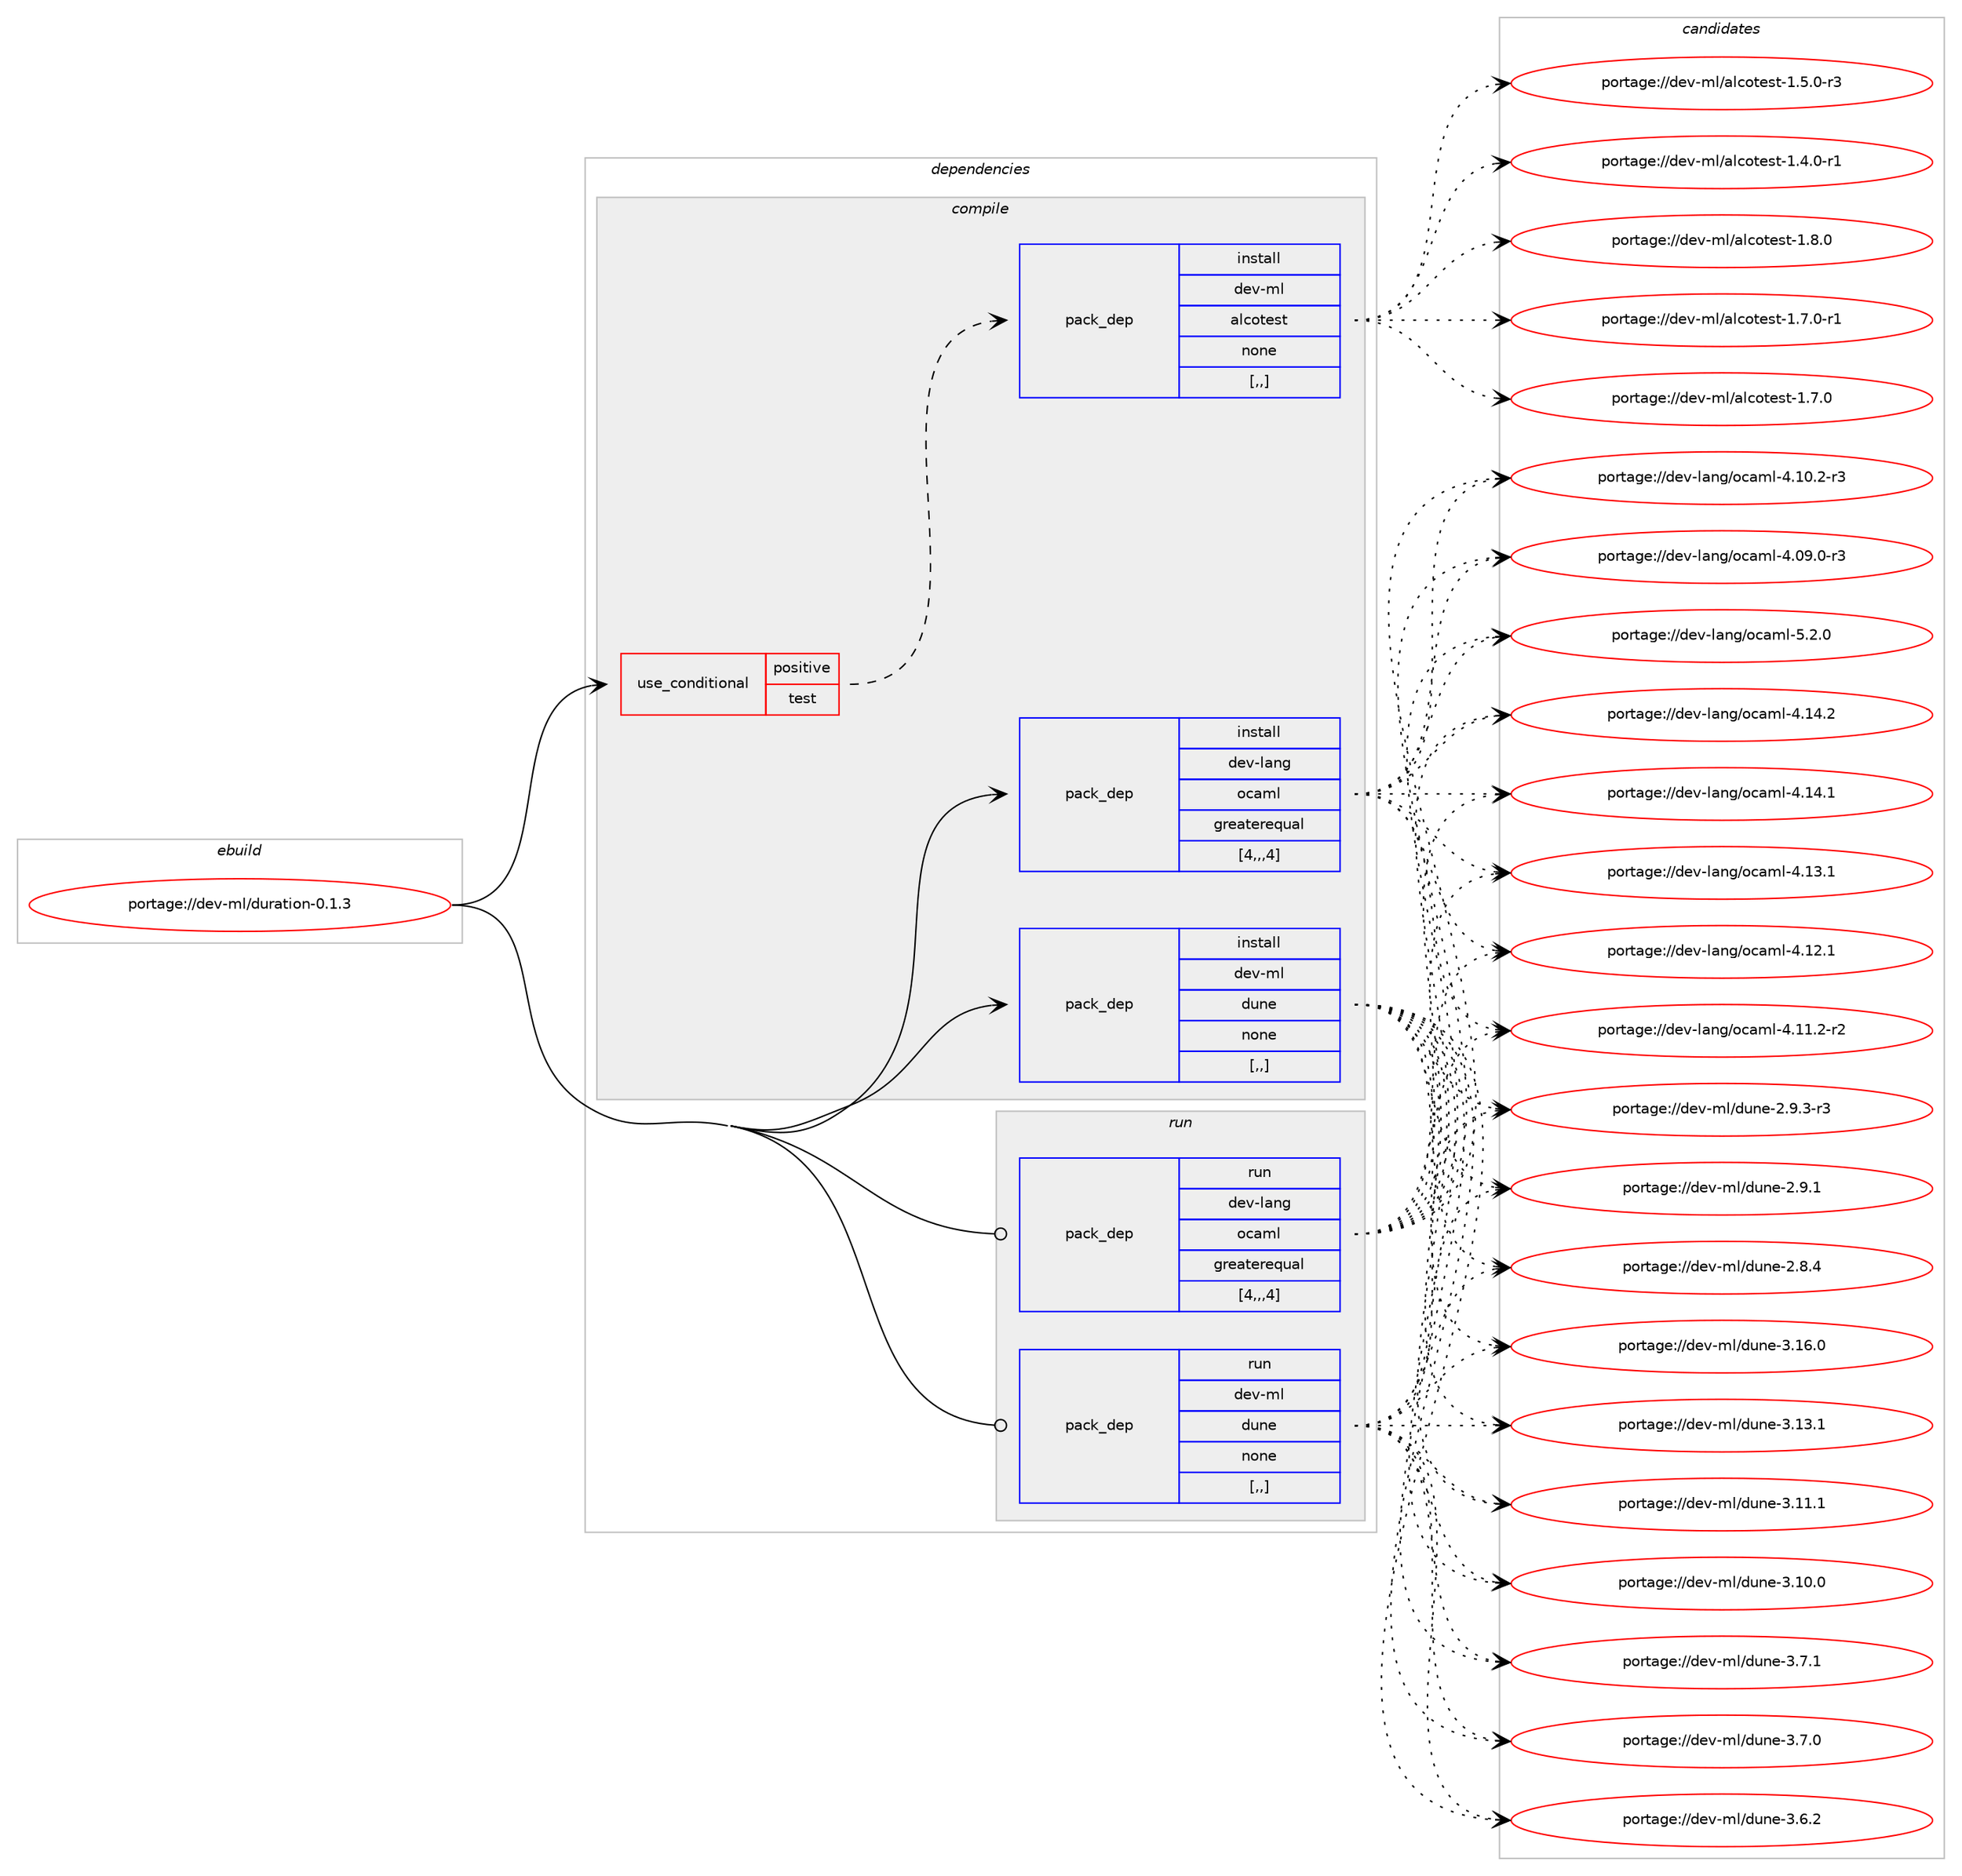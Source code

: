 digraph prolog {

# *************
# Graph options
# *************

newrank=true;
concentrate=true;
compound=true;
graph [rankdir=LR,fontname=Helvetica,fontsize=10,ranksep=1.5];#, ranksep=2.5, nodesep=0.2];
edge  [arrowhead=vee];
node  [fontname=Helvetica,fontsize=10];

# **********
# The ebuild
# **********

subgraph cluster_leftcol {
color=gray;
label=<<i>ebuild</i>>;
id [label="portage://dev-ml/duration-0.1.3", color=red, width=4, href="../dev-ml/duration-0.1.3.svg"];
}

# ****************
# The dependencies
# ****************

subgraph cluster_midcol {
color=gray;
label=<<i>dependencies</i>>;
subgraph cluster_compile {
fillcolor="#eeeeee";
style=filled;
label=<<i>compile</i>>;
subgraph cond29323 {
dependency119286 [label=<<TABLE BORDER="0" CELLBORDER="1" CELLSPACING="0" CELLPADDING="4"><TR><TD ROWSPAN="3" CELLPADDING="10">use_conditional</TD></TR><TR><TD>positive</TD></TR><TR><TD>test</TD></TR></TABLE>>, shape=none, color=red];
subgraph pack88764 {
dependency119287 [label=<<TABLE BORDER="0" CELLBORDER="1" CELLSPACING="0" CELLPADDING="4" WIDTH="220"><TR><TD ROWSPAN="6" CELLPADDING="30">pack_dep</TD></TR><TR><TD WIDTH="110">install</TD></TR><TR><TD>dev-ml</TD></TR><TR><TD>alcotest</TD></TR><TR><TD>none</TD></TR><TR><TD>[,,]</TD></TR></TABLE>>, shape=none, color=blue];
}
dependency119286:e -> dependency119287:w [weight=20,style="dashed",arrowhead="vee"];
}
id:e -> dependency119286:w [weight=20,style="solid",arrowhead="vee"];
subgraph pack88765 {
dependency119288 [label=<<TABLE BORDER="0" CELLBORDER="1" CELLSPACING="0" CELLPADDING="4" WIDTH="220"><TR><TD ROWSPAN="6" CELLPADDING="30">pack_dep</TD></TR><TR><TD WIDTH="110">install</TD></TR><TR><TD>dev-lang</TD></TR><TR><TD>ocaml</TD></TR><TR><TD>greaterequal</TD></TR><TR><TD>[4,,,4]</TD></TR></TABLE>>, shape=none, color=blue];
}
id:e -> dependency119288:w [weight=20,style="solid",arrowhead="vee"];
subgraph pack88766 {
dependency119289 [label=<<TABLE BORDER="0" CELLBORDER="1" CELLSPACING="0" CELLPADDING="4" WIDTH="220"><TR><TD ROWSPAN="6" CELLPADDING="30">pack_dep</TD></TR><TR><TD WIDTH="110">install</TD></TR><TR><TD>dev-ml</TD></TR><TR><TD>dune</TD></TR><TR><TD>none</TD></TR><TR><TD>[,,]</TD></TR></TABLE>>, shape=none, color=blue];
}
id:e -> dependency119289:w [weight=20,style="solid",arrowhead="vee"];
}
subgraph cluster_compileandrun {
fillcolor="#eeeeee";
style=filled;
label=<<i>compile and run</i>>;
}
subgraph cluster_run {
fillcolor="#eeeeee";
style=filled;
label=<<i>run</i>>;
subgraph pack88767 {
dependency119290 [label=<<TABLE BORDER="0" CELLBORDER="1" CELLSPACING="0" CELLPADDING="4" WIDTH="220"><TR><TD ROWSPAN="6" CELLPADDING="30">pack_dep</TD></TR><TR><TD WIDTH="110">run</TD></TR><TR><TD>dev-lang</TD></TR><TR><TD>ocaml</TD></TR><TR><TD>greaterequal</TD></TR><TR><TD>[4,,,4]</TD></TR></TABLE>>, shape=none, color=blue];
}
id:e -> dependency119290:w [weight=20,style="solid",arrowhead="odot"];
subgraph pack88768 {
dependency119291 [label=<<TABLE BORDER="0" CELLBORDER="1" CELLSPACING="0" CELLPADDING="4" WIDTH="220"><TR><TD ROWSPAN="6" CELLPADDING="30">pack_dep</TD></TR><TR><TD WIDTH="110">run</TD></TR><TR><TD>dev-ml</TD></TR><TR><TD>dune</TD></TR><TR><TD>none</TD></TR><TR><TD>[,,]</TD></TR></TABLE>>, shape=none, color=blue];
}
id:e -> dependency119291:w [weight=20,style="solid",arrowhead="odot"];
}
}

# **************
# The candidates
# **************

subgraph cluster_choices {
rank=same;
color=gray;
label=<<i>candidates</i>>;

subgraph choice88764 {
color=black;
nodesep=1;
choice10010111845109108479710899111116101115116454946564648 [label="portage://dev-ml/alcotest-1.8.0", color=red, width=4,href="../dev-ml/alcotest-1.8.0.svg"];
choice100101118451091084797108991111161011151164549465546484511449 [label="portage://dev-ml/alcotest-1.7.0-r1", color=red, width=4,href="../dev-ml/alcotest-1.7.0-r1.svg"];
choice10010111845109108479710899111116101115116454946554648 [label="portage://dev-ml/alcotest-1.7.0", color=red, width=4,href="../dev-ml/alcotest-1.7.0.svg"];
choice100101118451091084797108991111161011151164549465346484511451 [label="portage://dev-ml/alcotest-1.5.0-r3", color=red, width=4,href="../dev-ml/alcotest-1.5.0-r3.svg"];
choice100101118451091084797108991111161011151164549465246484511449 [label="portage://dev-ml/alcotest-1.4.0-r1", color=red, width=4,href="../dev-ml/alcotest-1.4.0-r1.svg"];
dependency119287:e -> choice10010111845109108479710899111116101115116454946564648:w [style=dotted,weight="100"];
dependency119287:e -> choice100101118451091084797108991111161011151164549465546484511449:w [style=dotted,weight="100"];
dependency119287:e -> choice10010111845109108479710899111116101115116454946554648:w [style=dotted,weight="100"];
dependency119287:e -> choice100101118451091084797108991111161011151164549465346484511451:w [style=dotted,weight="100"];
dependency119287:e -> choice100101118451091084797108991111161011151164549465246484511449:w [style=dotted,weight="100"];
}
subgraph choice88765 {
color=black;
nodesep=1;
choice1001011184510897110103471119997109108455346504648 [label="portage://dev-lang/ocaml-5.2.0", color=red, width=4,href="../dev-lang/ocaml-5.2.0.svg"];
choice100101118451089711010347111999710910845524649524650 [label="portage://dev-lang/ocaml-4.14.2", color=red, width=4,href="../dev-lang/ocaml-4.14.2.svg"];
choice100101118451089711010347111999710910845524649524649 [label="portage://dev-lang/ocaml-4.14.1", color=red, width=4,href="../dev-lang/ocaml-4.14.1.svg"];
choice100101118451089711010347111999710910845524649514649 [label="portage://dev-lang/ocaml-4.13.1", color=red, width=4,href="../dev-lang/ocaml-4.13.1.svg"];
choice100101118451089711010347111999710910845524649504649 [label="portage://dev-lang/ocaml-4.12.1", color=red, width=4,href="../dev-lang/ocaml-4.12.1.svg"];
choice1001011184510897110103471119997109108455246494946504511450 [label="portage://dev-lang/ocaml-4.11.2-r2", color=red, width=4,href="../dev-lang/ocaml-4.11.2-r2.svg"];
choice1001011184510897110103471119997109108455246494846504511451 [label="portage://dev-lang/ocaml-4.10.2-r3", color=red, width=4,href="../dev-lang/ocaml-4.10.2-r3.svg"];
choice1001011184510897110103471119997109108455246485746484511451 [label="portage://dev-lang/ocaml-4.09.0-r3", color=red, width=4,href="../dev-lang/ocaml-4.09.0-r3.svg"];
dependency119288:e -> choice1001011184510897110103471119997109108455346504648:w [style=dotted,weight="100"];
dependency119288:e -> choice100101118451089711010347111999710910845524649524650:w [style=dotted,weight="100"];
dependency119288:e -> choice100101118451089711010347111999710910845524649524649:w [style=dotted,weight="100"];
dependency119288:e -> choice100101118451089711010347111999710910845524649514649:w [style=dotted,weight="100"];
dependency119288:e -> choice100101118451089711010347111999710910845524649504649:w [style=dotted,weight="100"];
dependency119288:e -> choice1001011184510897110103471119997109108455246494946504511450:w [style=dotted,weight="100"];
dependency119288:e -> choice1001011184510897110103471119997109108455246494846504511451:w [style=dotted,weight="100"];
dependency119288:e -> choice1001011184510897110103471119997109108455246485746484511451:w [style=dotted,weight="100"];
}
subgraph choice88766 {
color=black;
nodesep=1;
choice100101118451091084710011711010145514649544648 [label="portage://dev-ml/dune-3.16.0", color=red, width=4,href="../dev-ml/dune-3.16.0.svg"];
choice100101118451091084710011711010145514649514649 [label="portage://dev-ml/dune-3.13.1", color=red, width=4,href="../dev-ml/dune-3.13.1.svg"];
choice100101118451091084710011711010145514649494649 [label="portage://dev-ml/dune-3.11.1", color=red, width=4,href="../dev-ml/dune-3.11.1.svg"];
choice100101118451091084710011711010145514649484648 [label="portage://dev-ml/dune-3.10.0", color=red, width=4,href="../dev-ml/dune-3.10.0.svg"];
choice1001011184510910847100117110101455146554649 [label="portage://dev-ml/dune-3.7.1", color=red, width=4,href="../dev-ml/dune-3.7.1.svg"];
choice1001011184510910847100117110101455146554648 [label="portage://dev-ml/dune-3.7.0", color=red, width=4,href="../dev-ml/dune-3.7.0.svg"];
choice1001011184510910847100117110101455146544650 [label="portage://dev-ml/dune-3.6.2", color=red, width=4,href="../dev-ml/dune-3.6.2.svg"];
choice10010111845109108471001171101014550465746514511451 [label="portage://dev-ml/dune-2.9.3-r3", color=red, width=4,href="../dev-ml/dune-2.9.3-r3.svg"];
choice1001011184510910847100117110101455046574649 [label="portage://dev-ml/dune-2.9.1", color=red, width=4,href="../dev-ml/dune-2.9.1.svg"];
choice1001011184510910847100117110101455046564652 [label="portage://dev-ml/dune-2.8.4", color=red, width=4,href="../dev-ml/dune-2.8.4.svg"];
dependency119289:e -> choice100101118451091084710011711010145514649544648:w [style=dotted,weight="100"];
dependency119289:e -> choice100101118451091084710011711010145514649514649:w [style=dotted,weight="100"];
dependency119289:e -> choice100101118451091084710011711010145514649494649:w [style=dotted,weight="100"];
dependency119289:e -> choice100101118451091084710011711010145514649484648:w [style=dotted,weight="100"];
dependency119289:e -> choice1001011184510910847100117110101455146554649:w [style=dotted,weight="100"];
dependency119289:e -> choice1001011184510910847100117110101455146554648:w [style=dotted,weight="100"];
dependency119289:e -> choice1001011184510910847100117110101455146544650:w [style=dotted,weight="100"];
dependency119289:e -> choice10010111845109108471001171101014550465746514511451:w [style=dotted,weight="100"];
dependency119289:e -> choice1001011184510910847100117110101455046574649:w [style=dotted,weight="100"];
dependency119289:e -> choice1001011184510910847100117110101455046564652:w [style=dotted,weight="100"];
}
subgraph choice88767 {
color=black;
nodesep=1;
choice1001011184510897110103471119997109108455346504648 [label="portage://dev-lang/ocaml-5.2.0", color=red, width=4,href="../dev-lang/ocaml-5.2.0.svg"];
choice100101118451089711010347111999710910845524649524650 [label="portage://dev-lang/ocaml-4.14.2", color=red, width=4,href="../dev-lang/ocaml-4.14.2.svg"];
choice100101118451089711010347111999710910845524649524649 [label="portage://dev-lang/ocaml-4.14.1", color=red, width=4,href="../dev-lang/ocaml-4.14.1.svg"];
choice100101118451089711010347111999710910845524649514649 [label="portage://dev-lang/ocaml-4.13.1", color=red, width=4,href="../dev-lang/ocaml-4.13.1.svg"];
choice100101118451089711010347111999710910845524649504649 [label="portage://dev-lang/ocaml-4.12.1", color=red, width=4,href="../dev-lang/ocaml-4.12.1.svg"];
choice1001011184510897110103471119997109108455246494946504511450 [label="portage://dev-lang/ocaml-4.11.2-r2", color=red, width=4,href="../dev-lang/ocaml-4.11.2-r2.svg"];
choice1001011184510897110103471119997109108455246494846504511451 [label="portage://dev-lang/ocaml-4.10.2-r3", color=red, width=4,href="../dev-lang/ocaml-4.10.2-r3.svg"];
choice1001011184510897110103471119997109108455246485746484511451 [label="portage://dev-lang/ocaml-4.09.0-r3", color=red, width=4,href="../dev-lang/ocaml-4.09.0-r3.svg"];
dependency119290:e -> choice1001011184510897110103471119997109108455346504648:w [style=dotted,weight="100"];
dependency119290:e -> choice100101118451089711010347111999710910845524649524650:w [style=dotted,weight="100"];
dependency119290:e -> choice100101118451089711010347111999710910845524649524649:w [style=dotted,weight="100"];
dependency119290:e -> choice100101118451089711010347111999710910845524649514649:w [style=dotted,weight="100"];
dependency119290:e -> choice100101118451089711010347111999710910845524649504649:w [style=dotted,weight="100"];
dependency119290:e -> choice1001011184510897110103471119997109108455246494946504511450:w [style=dotted,weight="100"];
dependency119290:e -> choice1001011184510897110103471119997109108455246494846504511451:w [style=dotted,weight="100"];
dependency119290:e -> choice1001011184510897110103471119997109108455246485746484511451:w [style=dotted,weight="100"];
}
subgraph choice88768 {
color=black;
nodesep=1;
choice100101118451091084710011711010145514649544648 [label="portage://dev-ml/dune-3.16.0", color=red, width=4,href="../dev-ml/dune-3.16.0.svg"];
choice100101118451091084710011711010145514649514649 [label="portage://dev-ml/dune-3.13.1", color=red, width=4,href="../dev-ml/dune-3.13.1.svg"];
choice100101118451091084710011711010145514649494649 [label="portage://dev-ml/dune-3.11.1", color=red, width=4,href="../dev-ml/dune-3.11.1.svg"];
choice100101118451091084710011711010145514649484648 [label="portage://dev-ml/dune-3.10.0", color=red, width=4,href="../dev-ml/dune-3.10.0.svg"];
choice1001011184510910847100117110101455146554649 [label="portage://dev-ml/dune-3.7.1", color=red, width=4,href="../dev-ml/dune-3.7.1.svg"];
choice1001011184510910847100117110101455146554648 [label="portage://dev-ml/dune-3.7.0", color=red, width=4,href="../dev-ml/dune-3.7.0.svg"];
choice1001011184510910847100117110101455146544650 [label="portage://dev-ml/dune-3.6.2", color=red, width=4,href="../dev-ml/dune-3.6.2.svg"];
choice10010111845109108471001171101014550465746514511451 [label="portage://dev-ml/dune-2.9.3-r3", color=red, width=4,href="../dev-ml/dune-2.9.3-r3.svg"];
choice1001011184510910847100117110101455046574649 [label="portage://dev-ml/dune-2.9.1", color=red, width=4,href="../dev-ml/dune-2.9.1.svg"];
choice1001011184510910847100117110101455046564652 [label="portage://dev-ml/dune-2.8.4", color=red, width=4,href="../dev-ml/dune-2.8.4.svg"];
dependency119291:e -> choice100101118451091084710011711010145514649544648:w [style=dotted,weight="100"];
dependency119291:e -> choice100101118451091084710011711010145514649514649:w [style=dotted,weight="100"];
dependency119291:e -> choice100101118451091084710011711010145514649494649:w [style=dotted,weight="100"];
dependency119291:e -> choice100101118451091084710011711010145514649484648:w [style=dotted,weight="100"];
dependency119291:e -> choice1001011184510910847100117110101455146554649:w [style=dotted,weight="100"];
dependency119291:e -> choice1001011184510910847100117110101455146554648:w [style=dotted,weight="100"];
dependency119291:e -> choice1001011184510910847100117110101455146544650:w [style=dotted,weight="100"];
dependency119291:e -> choice10010111845109108471001171101014550465746514511451:w [style=dotted,weight="100"];
dependency119291:e -> choice1001011184510910847100117110101455046574649:w [style=dotted,weight="100"];
dependency119291:e -> choice1001011184510910847100117110101455046564652:w [style=dotted,weight="100"];
}
}

}
